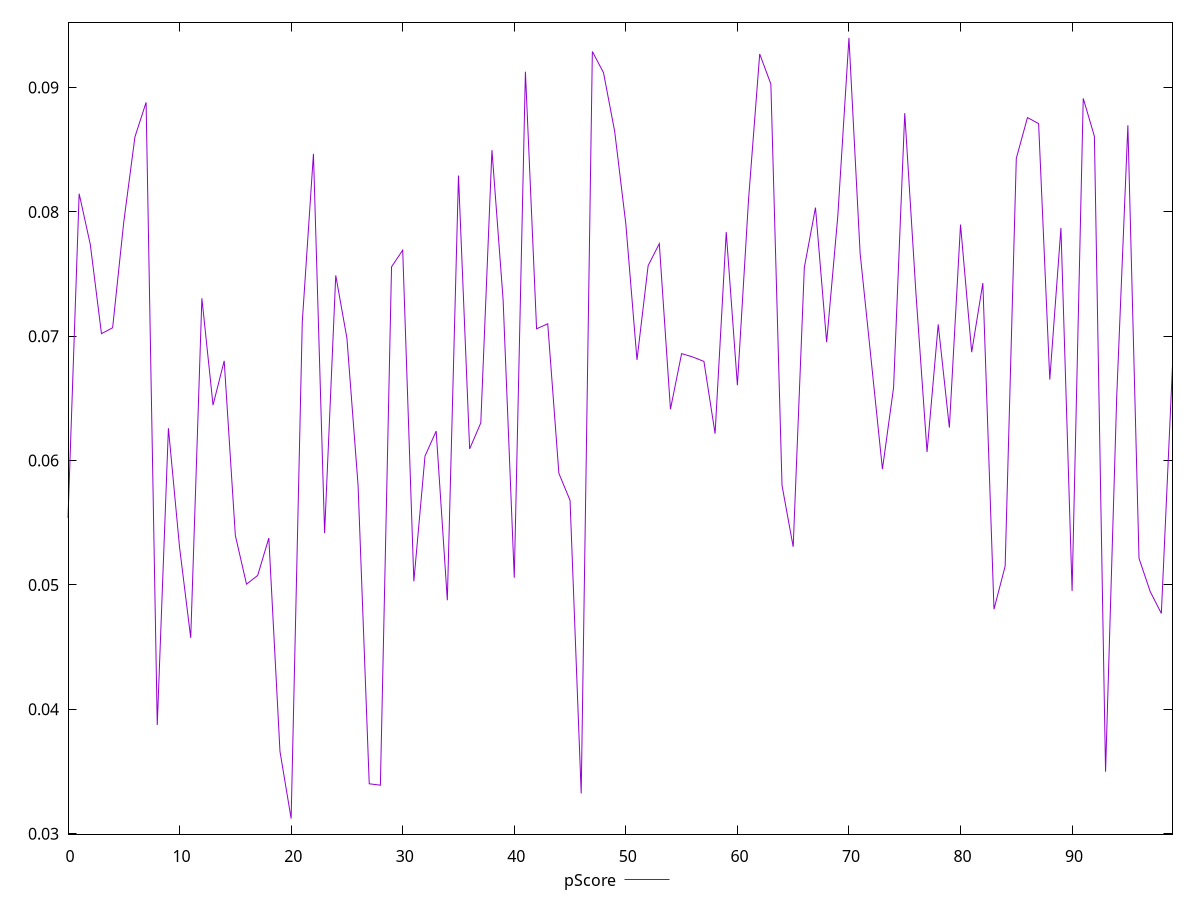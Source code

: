 reset

$pScore <<EOF
0 0.05538497176301027
1 0.08146150731168095
2 0.07737101772170057
3 0.07020566088557484
4 0.07068295916186684
5 0.07920152435089467
6 0.0860337337237228
7 0.08880732179369655
8 0.03873695220865725
9 0.06260184623709059
10 0.053021153011636346
11 0.0457446087829948
12 0.07305143245759671
13 0.06446226638301844
14 0.0680224300995505
15 0.053970644839964166
16 0.05006294237289499
17 0.050760466229038015
18 0.053770887768069264
19 0.036607272173573346
20 0.03121488180560178
21 0.07116146205787854
22 0.08467044694487708
23 0.054173802158705375
24 0.07488998637559802
25 0.06984437005732491
26 0.05800766862725598
27 0.034008358503269887
28 0.03389572869637958
29 0.07557996413773699
30 0.07692553275585051
31 0.050286774004141
32 0.060366471767720475
33 0.06237313034709735
34 0.048767477842245055
35 0.0829226047235867
36 0.06093912658420175
37 0.06303077185479006
38 0.08496566939759365
39 0.0729268546756503
40 0.050580076101247984
41 0.09127231131365121
42 0.07059694696160379
43 0.07100297956622026
44 0.05897051386429836
45 0.05680223739638457
46 0.03322927431300765
47 0.09290069241970145
48 0.09119320938244313
49 0.08647457879462872
50 0.07903548874525634
51 0.06809598381626819
52 0.07567871419369948
53 0.07744551461565041
54 0.06413513931986436
55 0.06860256001090392
56 0.06833036321718966
57 0.0679757819693349
58 0.06216824881404115
59 0.07837464764456359
60 0.06605800750818358
61 0.08099821423520526
62 0.09269913571135757
63 0.09028127517931972
64 0.058005708175502935
65 0.053065702631097444
66 0.07552494899455947
67 0.08034274693705212
68 0.06951775981435415
69 0.0796591750354797
70 0.09399121710946445
71 0.07667536803320785
72 0.06800273870853546
73 0.05931345146797118
74 0.06587492076737272
75 0.08793842055128775
76 0.07350285562608821
77 0.06069073254823182
78 0.07095039279383675
79 0.0626528804169253
80 0.0789779206440982
81 0.06871773982179807
82 0.07427632114561827
83 0.04804491242430098
84 0.05151165076158426
85 0.08430645019149324
86 0.0875823544673126
87 0.08710191768392883
88 0.06651585117482789
89 0.07870505563130664
90 0.049515590346524974
91 0.08912873904783469
92 0.08607968471919658
93 0.034980750684883655
94 0.0651316958092758
95 0.08696405858859663
96 0.05213380578432647
97 0.049472320810569514
98 0.047708013518700076
99 0.06763303145112975
EOF

set key outside below
set xrange [0:99]
set yrange [0.029959355099524528:0.09524674381554171]
set trange [0.029959355099524528:0.09524674381554171]
set terminal svg size 640, 500 enhanced background rgb 'white'
set output "report_00015_2021-02-09T16-11-33.973Z/interactive/samples/pages+cached/pScore/values.svg"

plot $pScore title "pScore" with line

reset
